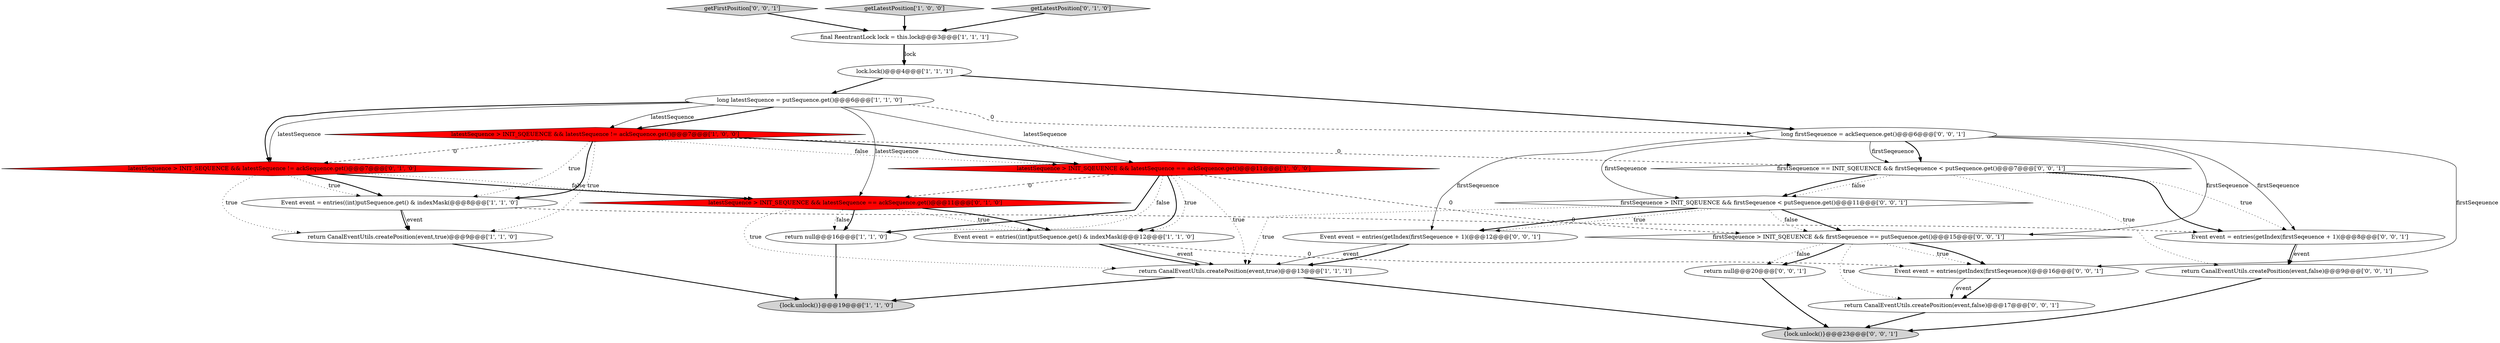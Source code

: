 digraph {
15 [style = filled, label = "Event event = entries(getIndex(firstSeqeuence + 1)(@@@12@@@['0', '0', '1']", fillcolor = white, shape = ellipse image = "AAA0AAABBB3BBB"];
19 [style = filled, label = "return CanalEventUtils.createPosition(event,false)@@@9@@@['0', '0', '1']", fillcolor = white, shape = ellipse image = "AAA0AAABBB3BBB"];
18 [style = filled, label = "firstSeqeuence > INIT_SQEUENCE && firstSeqeuence < putSequence.get()@@@11@@@['0', '0', '1']", fillcolor = white, shape = diamond image = "AAA0AAABBB3BBB"];
4 [style = filled, label = "long latestSequence = putSequence.get()@@@6@@@['1', '1', '0']", fillcolor = white, shape = ellipse image = "AAA0AAABBB1BBB"];
11 [style = filled, label = "latestSequence > INIT_SQEUENCE && latestSequence == ackSequence.get()@@@11@@@['1', '0', '0']", fillcolor = red, shape = diamond image = "AAA1AAABBB1BBB"];
12 [style = filled, label = "latestSequence > INIT_SEQUENCE && latestSequence != ackSequence.get()@@@7@@@['0', '1', '0']", fillcolor = red, shape = diamond image = "AAA1AAABBB2BBB"];
21 [style = filled, label = "getFirstPosition['0', '0', '1']", fillcolor = lightgray, shape = diamond image = "AAA0AAABBB3BBB"];
23 [style = filled, label = "return null@@@20@@@['0', '0', '1']", fillcolor = white, shape = ellipse image = "AAA0AAABBB3BBB"];
7 [style = filled, label = "{lock.unlock()}@@@19@@@['1', '1', '0']", fillcolor = lightgray, shape = ellipse image = "AAA0AAABBB1BBB"];
2 [style = filled, label = "getLatestPosition['1', '0', '0']", fillcolor = lightgray, shape = diamond image = "AAA0AAABBB1BBB"];
10 [style = filled, label = "return CanalEventUtils.createPosition(event,true)@@@9@@@['1', '1', '0']", fillcolor = white, shape = ellipse image = "AAA0AAABBB1BBB"];
9 [style = filled, label = "return null@@@16@@@['1', '1', '0']", fillcolor = white, shape = ellipse image = "AAA0AAABBB1BBB"];
8 [style = filled, label = "latestSequence > INIT_SQEUENCE && latestSequence != ackSequence.get()@@@7@@@['1', '0', '0']", fillcolor = red, shape = diamond image = "AAA1AAABBB1BBB"];
26 [style = filled, label = "firstSeqeuence == INIT_SQEUENCE && firstSeqeuence < putSequence.get()@@@7@@@['0', '0', '1']", fillcolor = white, shape = diamond image = "AAA0AAABBB3BBB"];
20 [style = filled, label = "firstSeqeuence > INIT_SQEUENCE && firstSeqeuence == putSequence.get()@@@15@@@['0', '0', '1']", fillcolor = white, shape = diamond image = "AAA0AAABBB3BBB"];
6 [style = filled, label = "Event event = entries((int)putSequence.get() & indexMask(@@@12@@@['1', '1', '0']", fillcolor = white, shape = ellipse image = "AAA0AAABBB1BBB"];
1 [style = filled, label = "return CanalEventUtils.createPosition(event,true)@@@13@@@['1', '1', '1']", fillcolor = white, shape = ellipse image = "AAA0AAABBB1BBB"];
24 [style = filled, label = "Event event = entries(getIndex(firstSeqeuence)(@@@16@@@['0', '0', '1']", fillcolor = white, shape = ellipse image = "AAA0AAABBB3BBB"];
5 [style = filled, label = "Event event = entries((int)putSequence.get() & indexMask(@@@8@@@['1', '1', '0']", fillcolor = white, shape = ellipse image = "AAA0AAABBB1BBB"];
3 [style = filled, label = "lock.lock()@@@4@@@['1', '1', '1']", fillcolor = white, shape = ellipse image = "AAA0AAABBB1BBB"];
0 [style = filled, label = "final ReentrantLock lock = this.lock@@@3@@@['1', '1', '1']", fillcolor = white, shape = ellipse image = "AAA0AAABBB1BBB"];
16 [style = filled, label = "Event event = entries(getIndex(firstSeqeuence + 1)(@@@8@@@['0', '0', '1']", fillcolor = white, shape = ellipse image = "AAA0AAABBB3BBB"];
14 [style = filled, label = "latestSequence > INIT_SEQUENCE && latestSequence == ackSequence.get()@@@11@@@['0', '1', '0']", fillcolor = red, shape = diamond image = "AAA1AAABBB2BBB"];
22 [style = filled, label = "return CanalEventUtils.createPosition(event,false)@@@17@@@['0', '0', '1']", fillcolor = white, shape = ellipse image = "AAA0AAABBB3BBB"];
25 [style = filled, label = "{lock.unlock()}@@@23@@@['0', '0', '1']", fillcolor = lightgray, shape = ellipse image = "AAA0AAABBB3BBB"];
17 [style = filled, label = "long firstSeqeuence = ackSequence.get()@@@6@@@['0', '0', '1']", fillcolor = white, shape = ellipse image = "AAA0AAABBB3BBB"];
13 [style = filled, label = "getLatestPosition['0', '1', '0']", fillcolor = lightgray, shape = diamond image = "AAA0AAABBB2BBB"];
0->3 [style = bold, label=""];
5->10 [style = bold, label=""];
22->25 [style = bold, label=""];
23->25 [style = bold, label=""];
17->26 [style = bold, label=""];
8->11 [style = dotted, label="false"];
11->20 [style = dashed, label="0"];
12->5 [style = bold, label=""];
21->0 [style = bold, label=""];
17->16 [style = solid, label="firstSeqeuence"];
20->24 [style = dotted, label="true"];
4->17 [style = dashed, label="0"];
11->1 [style = dotted, label="true"];
11->6 [style = bold, label=""];
18->1 [style = dotted, label="true"];
18->15 [style = bold, label=""];
4->12 [style = solid, label="latestSequence"];
18->15 [style = dotted, label="true"];
8->12 [style = dashed, label="0"];
14->6 [style = dotted, label="true"];
26->19 [style = dotted, label="true"];
18->20 [style = dotted, label="false"];
8->10 [style = dotted, label="true"];
4->14 [style = solid, label="latestSequence"];
11->9 [style = bold, label=""];
9->7 [style = bold, label=""];
17->18 [style = solid, label="firstSeqeuence"];
3->4 [style = bold, label=""];
10->7 [style = bold, label=""];
1->7 [style = bold, label=""];
15->1 [style = solid, label="event"];
4->8 [style = solid, label="latestSequence"];
16->19 [style = bold, label=""];
19->25 [style = bold, label=""];
24->22 [style = bold, label=""];
5->10 [style = solid, label="event"];
5->16 [style = dashed, label="0"];
6->1 [style = bold, label=""];
26->16 [style = bold, label=""];
18->20 [style = bold, label=""];
20->23 [style = dotted, label="false"];
2->0 [style = bold, label=""];
17->20 [style = solid, label="firstSeqeuence"];
14->9 [style = dotted, label="false"];
20->23 [style = bold, label=""];
8->5 [style = bold, label=""];
12->10 [style = dotted, label="true"];
4->11 [style = solid, label="latestSequence"];
8->5 [style = dotted, label="true"];
16->19 [style = solid, label="event"];
12->5 [style = dotted, label="true"];
11->6 [style = dotted, label="true"];
26->18 [style = dotted, label="false"];
11->14 [style = dashed, label="0"];
6->24 [style = dashed, label="0"];
11->9 [style = dotted, label="false"];
12->14 [style = bold, label=""];
17->24 [style = solid, label="firstSeqeuence"];
4->12 [style = bold, label=""];
4->8 [style = bold, label=""];
13->0 [style = bold, label=""];
14->9 [style = bold, label=""];
3->17 [style = bold, label=""];
26->16 [style = dotted, label="true"];
14->1 [style = dotted, label="true"];
20->22 [style = dotted, label="true"];
0->3 [style = solid, label="lock"];
20->24 [style = bold, label=""];
8->11 [style = bold, label=""];
6->1 [style = solid, label="event"];
1->25 [style = bold, label=""];
8->26 [style = dashed, label="0"];
14->6 [style = bold, label=""];
12->14 [style = dotted, label="false"];
17->15 [style = solid, label="firstSeqeuence"];
17->26 [style = solid, label="firstSeqeuence"];
26->18 [style = bold, label=""];
15->1 [style = bold, label=""];
24->22 [style = solid, label="event"];
}
